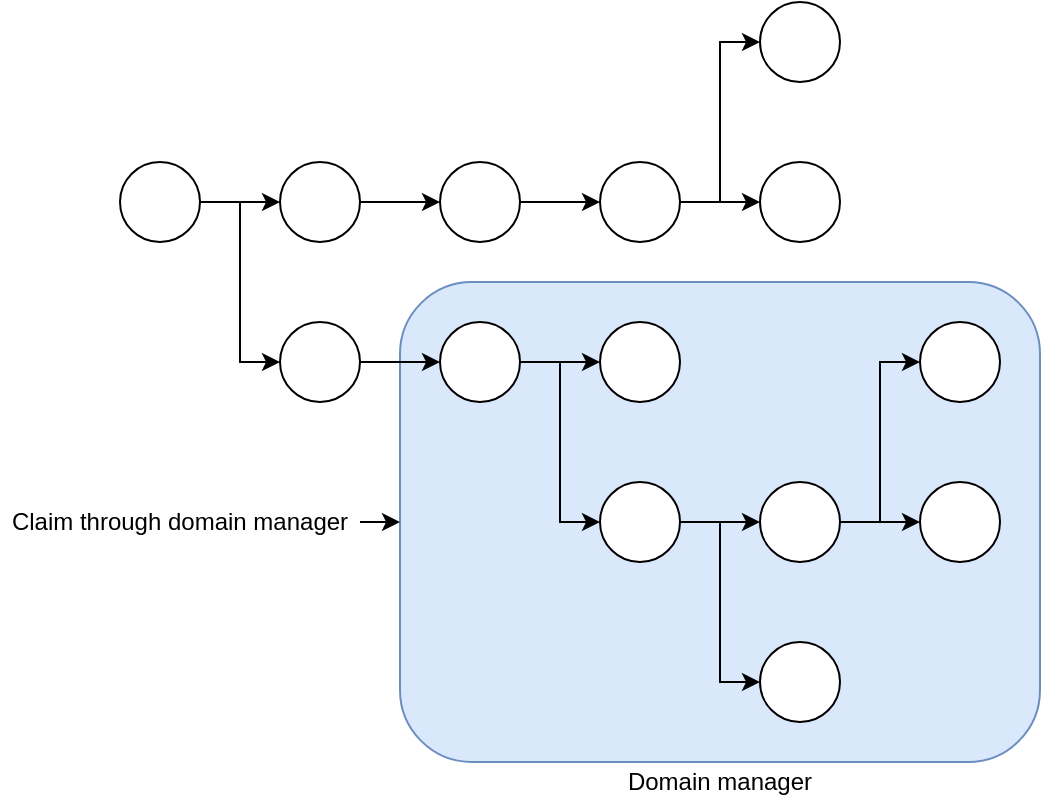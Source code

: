 <mxfile version="12.6.5" type="device" pages="2"><diagram id="ejxYKr7jC8SBO-XKmWFI" name="Page-1"><mxGraphModel dx="1106" dy="1003" grid="1" gridSize="10" guides="1" tooltips="1" connect="1" arrows="1" fold="1" page="1" pageScale="1" pageWidth="827" pageHeight="1169" math="0" shadow="0"><root><mxCell id="0"/><mxCell id="1" parent="0"/><mxCell id="LxbaoLr8L0vvjW3_fOid-34" value="" style="rounded=1;whiteSpace=wrap;html=1;fillColor=#dae8fc;strokeColor=#6c8ebf;" vertex="1" parent="1"><mxGeometry x="260" y="260" width="320" height="240" as="geometry"/></mxCell><mxCell id="LxbaoLr8L0vvjW3_fOid-19" style="edgeStyle=orthogonalEdgeStyle;rounded=0;orthogonalLoop=1;jettySize=auto;html=1;exitX=1;exitY=0.5;exitDx=0;exitDy=0;entryX=0;entryY=0.5;entryDx=0;entryDy=0;" edge="1" parent="1" source="LxbaoLr8L0vvjW3_fOid-1" target="LxbaoLr8L0vvjW3_fOid-7"><mxGeometry relative="1" as="geometry"/></mxCell><mxCell id="LxbaoLr8L0vvjW3_fOid-24" style="edgeStyle=orthogonalEdgeStyle;rounded=0;orthogonalLoop=1;jettySize=auto;html=1;exitX=1;exitY=0.5;exitDx=0;exitDy=0;entryX=0;entryY=0.5;entryDx=0;entryDy=0;" edge="1" parent="1" source="LxbaoLr8L0vvjW3_fOid-1" target="LxbaoLr8L0vvjW3_fOid-8"><mxGeometry relative="1" as="geometry"/></mxCell><mxCell id="LxbaoLr8L0vvjW3_fOid-1" value="" style="ellipse;whiteSpace=wrap;html=1;aspect=fixed;" vertex="1" parent="1"><mxGeometry x="120" y="200" width="40" height="40" as="geometry"/></mxCell><mxCell id="LxbaoLr8L0vvjW3_fOid-20" style="edgeStyle=orthogonalEdgeStyle;rounded=0;orthogonalLoop=1;jettySize=auto;html=1;exitX=1;exitY=0.5;exitDx=0;exitDy=0;entryX=0;entryY=0.5;entryDx=0;entryDy=0;" edge="1" parent="1" source="LxbaoLr8L0vvjW3_fOid-7" target="LxbaoLr8L0vvjW3_fOid-9"><mxGeometry relative="1" as="geometry"/></mxCell><mxCell id="LxbaoLr8L0vvjW3_fOid-7" value="" style="ellipse;whiteSpace=wrap;html=1;aspect=fixed;" vertex="1" parent="1"><mxGeometry x="200" y="200" width="40" height="40" as="geometry"/></mxCell><mxCell id="LxbaoLr8L0vvjW3_fOid-25" style="edgeStyle=orthogonalEdgeStyle;rounded=0;orthogonalLoop=1;jettySize=auto;html=1;exitX=1;exitY=0.5;exitDx=0;exitDy=0;entryX=0;entryY=0.5;entryDx=0;entryDy=0;" edge="1" parent="1" source="LxbaoLr8L0vvjW3_fOid-8" target="LxbaoLr8L0vvjW3_fOid-10"><mxGeometry relative="1" as="geometry"/></mxCell><mxCell id="LxbaoLr8L0vvjW3_fOid-8" value="" style="ellipse;whiteSpace=wrap;html=1;aspect=fixed;" vertex="1" parent="1"><mxGeometry x="200" y="280" width="40" height="40" as="geometry"/></mxCell><mxCell id="LxbaoLr8L0vvjW3_fOid-21" style="edgeStyle=orthogonalEdgeStyle;rounded=0;orthogonalLoop=1;jettySize=auto;html=1;exitX=1;exitY=0.5;exitDx=0;exitDy=0;entryX=0;entryY=0.5;entryDx=0;entryDy=0;" edge="1" parent="1" source="LxbaoLr8L0vvjW3_fOid-9" target="LxbaoLr8L0vvjW3_fOid-11"><mxGeometry relative="1" as="geometry"/></mxCell><mxCell id="LxbaoLr8L0vvjW3_fOid-9" value="" style="ellipse;whiteSpace=wrap;html=1;aspect=fixed;" vertex="1" parent="1"><mxGeometry x="280" y="200" width="40" height="40" as="geometry"/></mxCell><mxCell id="LxbaoLr8L0vvjW3_fOid-26" style="edgeStyle=orthogonalEdgeStyle;rounded=0;orthogonalLoop=1;jettySize=auto;html=1;exitX=1;exitY=0.5;exitDx=0;exitDy=0;entryX=0;entryY=0.5;entryDx=0;entryDy=0;" edge="1" parent="1" source="LxbaoLr8L0vvjW3_fOid-10" target="LxbaoLr8L0vvjW3_fOid-14"><mxGeometry relative="1" as="geometry"/></mxCell><mxCell id="LxbaoLr8L0vvjW3_fOid-27" style="edgeStyle=orthogonalEdgeStyle;rounded=0;orthogonalLoop=1;jettySize=auto;html=1;exitX=1;exitY=0.5;exitDx=0;exitDy=0;entryX=0;entryY=0.5;entryDx=0;entryDy=0;" edge="1" parent="1" source="LxbaoLr8L0vvjW3_fOid-10" target="LxbaoLr8L0vvjW3_fOid-15"><mxGeometry relative="1" as="geometry"/></mxCell><mxCell id="LxbaoLr8L0vvjW3_fOid-10" value="" style="ellipse;whiteSpace=wrap;html=1;aspect=fixed;" vertex="1" parent="1"><mxGeometry x="280" y="280" width="40" height="40" as="geometry"/></mxCell><mxCell id="LxbaoLr8L0vvjW3_fOid-22" style="edgeStyle=orthogonalEdgeStyle;rounded=0;orthogonalLoop=1;jettySize=auto;html=1;exitX=1;exitY=0.5;exitDx=0;exitDy=0;entryX=0;entryY=0.5;entryDx=0;entryDy=0;" edge="1" parent="1" source="LxbaoLr8L0vvjW3_fOid-11" target="LxbaoLr8L0vvjW3_fOid-12"><mxGeometry relative="1" as="geometry"/></mxCell><mxCell id="LxbaoLr8L0vvjW3_fOid-11" value="" style="ellipse;whiteSpace=wrap;html=1;aspect=fixed;" vertex="1" parent="1"><mxGeometry x="360" y="200" width="40" height="40" as="geometry"/></mxCell><mxCell id="LxbaoLr8L0vvjW3_fOid-12" value="" style="ellipse;whiteSpace=wrap;html=1;aspect=fixed;" vertex="1" parent="1"><mxGeometry x="440" y="120" width="40" height="40" as="geometry"/></mxCell><mxCell id="LxbaoLr8L0vvjW3_fOid-13" value="" style="ellipse;whiteSpace=wrap;html=1;aspect=fixed;" vertex="1" parent="1"><mxGeometry x="440" y="200" width="40" height="40" as="geometry"/></mxCell><mxCell id="LxbaoLr8L0vvjW3_fOid-14" value="" style="ellipse;whiteSpace=wrap;html=1;aspect=fixed;" vertex="1" parent="1"><mxGeometry x="360" y="280" width="40" height="40" as="geometry"/></mxCell><mxCell id="LxbaoLr8L0vvjW3_fOid-28" style="edgeStyle=orthogonalEdgeStyle;rounded=0;orthogonalLoop=1;jettySize=auto;html=1;exitX=1;exitY=0.5;exitDx=0;exitDy=0;entryX=0;entryY=0.5;entryDx=0;entryDy=0;" edge="1" parent="1" source="LxbaoLr8L0vvjW3_fOid-15" target="LxbaoLr8L0vvjW3_fOid-16"><mxGeometry relative="1" as="geometry"/></mxCell><mxCell id="LxbaoLr8L0vvjW3_fOid-29" style="edgeStyle=orthogonalEdgeStyle;rounded=0;orthogonalLoop=1;jettySize=auto;html=1;exitX=1;exitY=0.5;exitDx=0;exitDy=0;entryX=0;entryY=0.5;entryDx=0;entryDy=0;" edge="1" parent="1" source="LxbaoLr8L0vvjW3_fOid-15" target="LxbaoLr8L0vvjW3_fOid-17"><mxGeometry relative="1" as="geometry"/></mxCell><mxCell id="LxbaoLr8L0vvjW3_fOid-15" value="" style="ellipse;whiteSpace=wrap;html=1;aspect=fixed;" vertex="1" parent="1"><mxGeometry x="360" y="360" width="40" height="40" as="geometry"/></mxCell><mxCell id="LxbaoLr8L0vvjW3_fOid-32" style="edgeStyle=orthogonalEdgeStyle;rounded=0;orthogonalLoop=1;jettySize=auto;html=1;exitX=1;exitY=0.5;exitDx=0;exitDy=0;entryX=0;entryY=0.5;entryDx=0;entryDy=0;" edge="1" parent="1" source="LxbaoLr8L0vvjW3_fOid-16" target="LxbaoLr8L0vvjW3_fOid-31"><mxGeometry relative="1" as="geometry"/></mxCell><mxCell id="LxbaoLr8L0vvjW3_fOid-33" style="edgeStyle=orthogonalEdgeStyle;rounded=0;orthogonalLoop=1;jettySize=auto;html=1;exitX=1;exitY=0.5;exitDx=0;exitDy=0;entryX=0;entryY=0.5;entryDx=0;entryDy=0;" edge="1" parent="1" source="LxbaoLr8L0vvjW3_fOid-16" target="LxbaoLr8L0vvjW3_fOid-30"><mxGeometry relative="1" as="geometry"/></mxCell><mxCell id="LxbaoLr8L0vvjW3_fOid-16" value="" style="ellipse;whiteSpace=wrap;html=1;aspect=fixed;" vertex="1" parent="1"><mxGeometry x="440" y="360" width="40" height="40" as="geometry"/></mxCell><mxCell id="LxbaoLr8L0vvjW3_fOid-17" value="" style="ellipse;whiteSpace=wrap;html=1;aspect=fixed;" vertex="1" parent="1"><mxGeometry x="440" y="440" width="40" height="40" as="geometry"/></mxCell><mxCell id="LxbaoLr8L0vvjW3_fOid-23" value="" style="endArrow=classic;html=1;exitX=1;exitY=0.5;exitDx=0;exitDy=0;entryX=0;entryY=0.5;entryDx=0;entryDy=0;" edge="1" parent="1" source="LxbaoLr8L0vvjW3_fOid-11" target="LxbaoLr8L0vvjW3_fOid-13"><mxGeometry width="50" height="50" relative="1" as="geometry"><mxPoint x="550" y="290" as="sourcePoint"/><mxPoint x="600" y="240" as="targetPoint"/></mxGeometry></mxCell><mxCell id="LxbaoLr8L0vvjW3_fOid-30" value="" style="ellipse;whiteSpace=wrap;html=1;aspect=fixed;" vertex="1" parent="1"><mxGeometry x="520" y="280" width="40" height="40" as="geometry"/></mxCell><mxCell id="LxbaoLr8L0vvjW3_fOid-31" value="" style="ellipse;whiteSpace=wrap;html=1;aspect=fixed;" vertex="1" parent="1"><mxGeometry x="520" y="360" width="40" height="40" as="geometry"/></mxCell><mxCell id="LxbaoLr8L0vvjW3_fOid-37" value="" style="endArrow=classic;html=1;entryX=0;entryY=0.5;entryDx=0;entryDy=0;exitX=1;exitY=0.5;exitDx=0;exitDy=0;" edge="1" parent="1" source="LxbaoLr8L0vvjW3_fOid-38" target="LxbaoLr8L0vvjW3_fOid-34"><mxGeometry width="50" height="50" relative="1" as="geometry"><mxPoint x="160" y="380" as="sourcePoint"/><mxPoint x="200" y="400" as="targetPoint"/></mxGeometry></mxCell><mxCell id="LxbaoLr8L0vvjW3_fOid-38" value="Claim through domain manager" style="text;html=1;strokeColor=none;fillColor=none;align=center;verticalAlign=middle;whiteSpace=wrap;rounded=0;" vertex="1" parent="1"><mxGeometry x="60" y="370" width="180" height="20" as="geometry"/></mxCell><mxCell id="LxbaoLr8L0vvjW3_fOid-39" value="Domain manager" style="text;html=1;strokeColor=none;fillColor=none;align=center;verticalAlign=middle;whiteSpace=wrap;rounded=0;" vertex="1" parent="1"><mxGeometry x="260" y="500" width="320" height="20" as="geometry"/></mxCell></root></mxGraphModel></diagram><diagram id="vgaxePrs24bgivG3DSaz" name="Page-2"><mxGraphModel dx="1106" dy="1003" grid="1" gridSize="10" guides="1" tooltips="1" connect="1" arrows="1" fold="1" page="1" pageScale="1" pageWidth="827" pageHeight="1169" math="0" shadow="0"><root><mxCell id="EtlCx_LZmygJfmFQ6Kl4-0"/><mxCell id="EtlCx_LZmygJfmFQ6Kl4-1" parent="EtlCx_LZmygJfmFQ6Kl4-0"/><mxCell id="EtlCx_LZmygJfmFQ6Kl4-44" value="" style="rounded=1;whiteSpace=wrap;html=1;fillColor=#dae8fc;strokeColor=#6c8ebf;" vertex="1" parent="EtlCx_LZmygJfmFQ6Kl4-1"><mxGeometry x="300" y="340" width="320" height="240" as="geometry"/></mxCell><mxCell id="EtlCx_LZmygJfmFQ6Kl4-43" value="" style="rounded=1;whiteSpace=wrap;html=1;fillColor=#dae8fc;strokeColor=#6c8ebf;" vertex="1" parent="EtlCx_LZmygJfmFQ6Kl4-1"><mxGeometry x="300" y="60" width="320" height="240" as="geometry"/></mxCell><mxCell id="EtlCx_LZmygJfmFQ6Kl4-3" style="edgeStyle=orthogonalEdgeStyle;rounded=0;orthogonalLoop=1;jettySize=auto;html=1;exitX=1;exitY=0.5;exitDx=0;exitDy=0;entryX=0;entryY=0.5;entryDx=0;entryDy=0;" edge="1" parent="EtlCx_LZmygJfmFQ6Kl4-1" source="EtlCx_LZmygJfmFQ6Kl4-4" target="EtlCx_LZmygJfmFQ6Kl4-7"><mxGeometry relative="1" as="geometry"/></mxCell><mxCell id="EtlCx_LZmygJfmFQ6Kl4-4" value="" style="ellipse;whiteSpace=wrap;html=1;aspect=fixed;" vertex="1" parent="EtlCx_LZmygJfmFQ6Kl4-1"><mxGeometry x="200" y="300" width="40" height="40" as="geometry"/></mxCell><mxCell id="EtlCx_LZmygJfmFQ6Kl4-5" style="edgeStyle=orthogonalEdgeStyle;rounded=0;orthogonalLoop=1;jettySize=auto;html=1;exitX=1;exitY=0.5;exitDx=0;exitDy=0;entryX=0;entryY=0.5;entryDx=0;entryDy=0;" edge="1" parent="EtlCx_LZmygJfmFQ6Kl4-1" source="EtlCx_LZmygJfmFQ6Kl4-7" target="EtlCx_LZmygJfmFQ6Kl4-8"><mxGeometry relative="1" as="geometry"/></mxCell><mxCell id="EtlCx_LZmygJfmFQ6Kl4-6" style="edgeStyle=orthogonalEdgeStyle;rounded=0;orthogonalLoop=1;jettySize=auto;html=1;exitX=1;exitY=0.5;exitDx=0;exitDy=0;entryX=0;entryY=0.5;entryDx=0;entryDy=0;" edge="1" parent="EtlCx_LZmygJfmFQ6Kl4-1" source="EtlCx_LZmygJfmFQ6Kl4-7" target="EtlCx_LZmygJfmFQ6Kl4-11"><mxGeometry relative="1" as="geometry"/></mxCell><mxCell id="EtlCx_LZmygJfmFQ6Kl4-7" value="" style="ellipse;whiteSpace=wrap;html=1;aspect=fixed;" vertex="1" parent="EtlCx_LZmygJfmFQ6Kl4-1"><mxGeometry x="320" y="360" width="40" height="40" as="geometry"/></mxCell><mxCell id="EtlCx_LZmygJfmFQ6Kl4-8" value="" style="ellipse;whiteSpace=wrap;html=1;aspect=fixed;" vertex="1" parent="EtlCx_LZmygJfmFQ6Kl4-1"><mxGeometry x="400" y="360" width="40" height="40" as="geometry"/></mxCell><mxCell id="EtlCx_LZmygJfmFQ6Kl4-9" style="edgeStyle=orthogonalEdgeStyle;rounded=0;orthogonalLoop=1;jettySize=auto;html=1;exitX=1;exitY=0.5;exitDx=0;exitDy=0;entryX=0;entryY=0.5;entryDx=0;entryDy=0;" edge="1" parent="EtlCx_LZmygJfmFQ6Kl4-1" source="EtlCx_LZmygJfmFQ6Kl4-11" target="EtlCx_LZmygJfmFQ6Kl4-14"><mxGeometry relative="1" as="geometry"/></mxCell><mxCell id="EtlCx_LZmygJfmFQ6Kl4-10" style="edgeStyle=orthogonalEdgeStyle;rounded=0;orthogonalLoop=1;jettySize=auto;html=1;exitX=1;exitY=0.5;exitDx=0;exitDy=0;entryX=0;entryY=0.5;entryDx=0;entryDy=0;" edge="1" parent="EtlCx_LZmygJfmFQ6Kl4-1" source="EtlCx_LZmygJfmFQ6Kl4-11" target="EtlCx_LZmygJfmFQ6Kl4-15"><mxGeometry relative="1" as="geometry"/></mxCell><mxCell id="EtlCx_LZmygJfmFQ6Kl4-11" value="" style="ellipse;whiteSpace=wrap;html=1;aspect=fixed;" vertex="1" parent="EtlCx_LZmygJfmFQ6Kl4-1"><mxGeometry x="400" y="440" width="40" height="40" as="geometry"/></mxCell><mxCell id="EtlCx_LZmygJfmFQ6Kl4-12" style="edgeStyle=orthogonalEdgeStyle;rounded=0;orthogonalLoop=1;jettySize=auto;html=1;exitX=1;exitY=0.5;exitDx=0;exitDy=0;entryX=0;entryY=0.5;entryDx=0;entryDy=0;" edge="1" parent="EtlCx_LZmygJfmFQ6Kl4-1" source="EtlCx_LZmygJfmFQ6Kl4-14" target="EtlCx_LZmygJfmFQ6Kl4-17"><mxGeometry relative="1" as="geometry"/></mxCell><mxCell id="EtlCx_LZmygJfmFQ6Kl4-13" style="edgeStyle=orthogonalEdgeStyle;rounded=0;orthogonalLoop=1;jettySize=auto;html=1;exitX=1;exitY=0.5;exitDx=0;exitDy=0;entryX=0;entryY=0.5;entryDx=0;entryDy=0;" edge="1" parent="EtlCx_LZmygJfmFQ6Kl4-1" source="EtlCx_LZmygJfmFQ6Kl4-14" target="EtlCx_LZmygJfmFQ6Kl4-16"><mxGeometry relative="1" as="geometry"/></mxCell><mxCell id="EtlCx_LZmygJfmFQ6Kl4-14" value="" style="ellipse;whiteSpace=wrap;html=1;aspect=fixed;" vertex="1" parent="EtlCx_LZmygJfmFQ6Kl4-1"><mxGeometry x="480" y="440" width="40" height="40" as="geometry"/></mxCell><mxCell id="EtlCx_LZmygJfmFQ6Kl4-15" value="" style="ellipse;whiteSpace=wrap;html=1;aspect=fixed;" vertex="1" parent="EtlCx_LZmygJfmFQ6Kl4-1"><mxGeometry x="480" y="520" width="40" height="40" as="geometry"/></mxCell><mxCell id="EtlCx_LZmygJfmFQ6Kl4-16" value="" style="ellipse;whiteSpace=wrap;html=1;aspect=fixed;" vertex="1" parent="EtlCx_LZmygJfmFQ6Kl4-1"><mxGeometry x="560" y="360" width="40" height="40" as="geometry"/></mxCell><mxCell id="EtlCx_LZmygJfmFQ6Kl4-17" value="" style="ellipse;whiteSpace=wrap;html=1;aspect=fixed;" vertex="1" parent="EtlCx_LZmygJfmFQ6Kl4-1"><mxGeometry x="560" y="440" width="40" height="40" as="geometry"/></mxCell><mxCell id="EtlCx_LZmygJfmFQ6Kl4-21" value="Domain manager A" style="text;html=1;strokeColor=none;fillColor=none;align=center;verticalAlign=middle;whiteSpace=wrap;rounded=0;" vertex="1" parent="EtlCx_LZmygJfmFQ6Kl4-1"><mxGeometry x="300" y="40" width="320" height="20" as="geometry"/></mxCell><mxCell id="EtlCx_LZmygJfmFQ6Kl4-29" style="edgeStyle=orthogonalEdgeStyle;rounded=0;orthogonalLoop=1;jettySize=auto;html=1;exitX=1;exitY=0.5;exitDx=0;exitDy=0;entryX=0;entryY=0.5;entryDx=0;entryDy=0;" edge="1" parent="EtlCx_LZmygJfmFQ6Kl4-1" source="EtlCx_LZmygJfmFQ6Kl4-22" target="EtlCx_LZmygJfmFQ6Kl4-23"><mxGeometry relative="1" as="geometry"/></mxCell><mxCell id="EtlCx_LZmygJfmFQ6Kl4-30" style="edgeStyle=orthogonalEdgeStyle;rounded=0;orthogonalLoop=1;jettySize=auto;html=1;exitX=1;exitY=0.5;exitDx=0;exitDy=0;entryX=0;entryY=0.5;entryDx=0;entryDy=0;" edge="1" parent="EtlCx_LZmygJfmFQ6Kl4-1" source="EtlCx_LZmygJfmFQ6Kl4-22" target="EtlCx_LZmygJfmFQ6Kl4-24"><mxGeometry relative="1" as="geometry"/></mxCell><mxCell id="EtlCx_LZmygJfmFQ6Kl4-22" value="" style="ellipse;whiteSpace=wrap;html=1;aspect=fixed;" vertex="1" parent="EtlCx_LZmygJfmFQ6Kl4-1"><mxGeometry x="320" y="240" width="40" height="40" as="geometry"/></mxCell><mxCell id="EtlCx_LZmygJfmFQ6Kl4-23" value="" style="ellipse;whiteSpace=wrap;html=1;aspect=fixed;" vertex="1" parent="EtlCx_LZmygJfmFQ6Kl4-1"><mxGeometry x="400" y="240" width="40" height="40" as="geometry"/></mxCell><mxCell id="EtlCx_LZmygJfmFQ6Kl4-31" style="edgeStyle=orthogonalEdgeStyle;rounded=0;orthogonalLoop=1;jettySize=auto;html=1;exitX=1;exitY=0.5;exitDx=0;exitDy=0;entryX=0;entryY=0.5;entryDx=0;entryDy=0;" edge="1" parent="EtlCx_LZmygJfmFQ6Kl4-1" source="EtlCx_LZmygJfmFQ6Kl4-24" target="EtlCx_LZmygJfmFQ6Kl4-25"><mxGeometry relative="1" as="geometry"/></mxCell><mxCell id="EtlCx_LZmygJfmFQ6Kl4-24" value="" style="ellipse;whiteSpace=wrap;html=1;aspect=fixed;" vertex="1" parent="EtlCx_LZmygJfmFQ6Kl4-1"><mxGeometry x="400" y="160" width="40" height="40" as="geometry"/></mxCell><mxCell id="EtlCx_LZmygJfmFQ6Kl4-32" style="edgeStyle=orthogonalEdgeStyle;rounded=0;orthogonalLoop=1;jettySize=auto;html=1;exitX=1;exitY=0.5;exitDx=0;exitDy=0;entryX=0;entryY=0.5;entryDx=0;entryDy=0;" edge="1" parent="EtlCx_LZmygJfmFQ6Kl4-1" source="EtlCx_LZmygJfmFQ6Kl4-25" target="EtlCx_LZmygJfmFQ6Kl4-26"><mxGeometry relative="1" as="geometry"/></mxCell><mxCell id="EtlCx_LZmygJfmFQ6Kl4-35" style="edgeStyle=orthogonalEdgeStyle;rounded=0;orthogonalLoop=1;jettySize=auto;html=1;exitX=1;exitY=0.5;exitDx=0;exitDy=0;entryX=0;entryY=0.5;entryDx=0;entryDy=0;" edge="1" parent="EtlCx_LZmygJfmFQ6Kl4-1" source="EtlCx_LZmygJfmFQ6Kl4-25" target="EtlCx_LZmygJfmFQ6Kl4-27"><mxGeometry relative="1" as="geometry"/></mxCell><mxCell id="EtlCx_LZmygJfmFQ6Kl4-36" style="edgeStyle=orthogonalEdgeStyle;rounded=0;orthogonalLoop=1;jettySize=auto;html=1;exitX=1;exitY=0.5;exitDx=0;exitDy=0;entryX=0;entryY=0.5;entryDx=0;entryDy=0;" edge="1" parent="EtlCx_LZmygJfmFQ6Kl4-1" source="EtlCx_LZmygJfmFQ6Kl4-25" target="EtlCx_LZmygJfmFQ6Kl4-28"><mxGeometry relative="1" as="geometry"/></mxCell><mxCell id="EtlCx_LZmygJfmFQ6Kl4-25" value="" style="ellipse;whiteSpace=wrap;html=1;aspect=fixed;" vertex="1" parent="EtlCx_LZmygJfmFQ6Kl4-1"><mxGeometry x="480" y="160" width="40" height="40" as="geometry"/></mxCell><mxCell id="EtlCx_LZmygJfmFQ6Kl4-26" value="" style="ellipse;whiteSpace=wrap;html=1;aspect=fixed;" vertex="1" parent="EtlCx_LZmygJfmFQ6Kl4-1"><mxGeometry x="560" y="160" width="40" height="40" as="geometry"/></mxCell><mxCell id="EtlCx_LZmygJfmFQ6Kl4-27" value="" style="ellipse;whiteSpace=wrap;html=1;aspect=fixed;" vertex="1" parent="EtlCx_LZmygJfmFQ6Kl4-1"><mxGeometry x="560" y="80" width="40" height="40" as="geometry"/></mxCell><mxCell id="EtlCx_LZmygJfmFQ6Kl4-28" value="" style="ellipse;whiteSpace=wrap;html=1;aspect=fixed;" vertex="1" parent="EtlCx_LZmygJfmFQ6Kl4-1"><mxGeometry x="560" y="240" width="40" height="40" as="geometry"/></mxCell><mxCell id="EtlCx_LZmygJfmFQ6Kl4-37" style="edgeStyle=orthogonalEdgeStyle;rounded=0;orthogonalLoop=1;jettySize=auto;html=1;exitX=1;exitY=0.5;exitDx=0;exitDy=0;entryX=0;entryY=0.5;entryDx=0;entryDy=0;" edge="1" parent="EtlCx_LZmygJfmFQ6Kl4-1" source="EtlCx_LZmygJfmFQ6Kl4-4" target="EtlCx_LZmygJfmFQ6Kl4-22"><mxGeometry relative="1" as="geometry"/></mxCell><mxCell id="EtlCx_LZmygJfmFQ6Kl4-45" value="Domain manager B" style="text;html=1;strokeColor=none;fillColor=none;align=center;verticalAlign=middle;whiteSpace=wrap;rounded=0;" vertex="1" parent="EtlCx_LZmygJfmFQ6Kl4-1"><mxGeometry x="300" y="580" width="320" height="20" as="geometry"/></mxCell></root></mxGraphModel></diagram></mxfile>